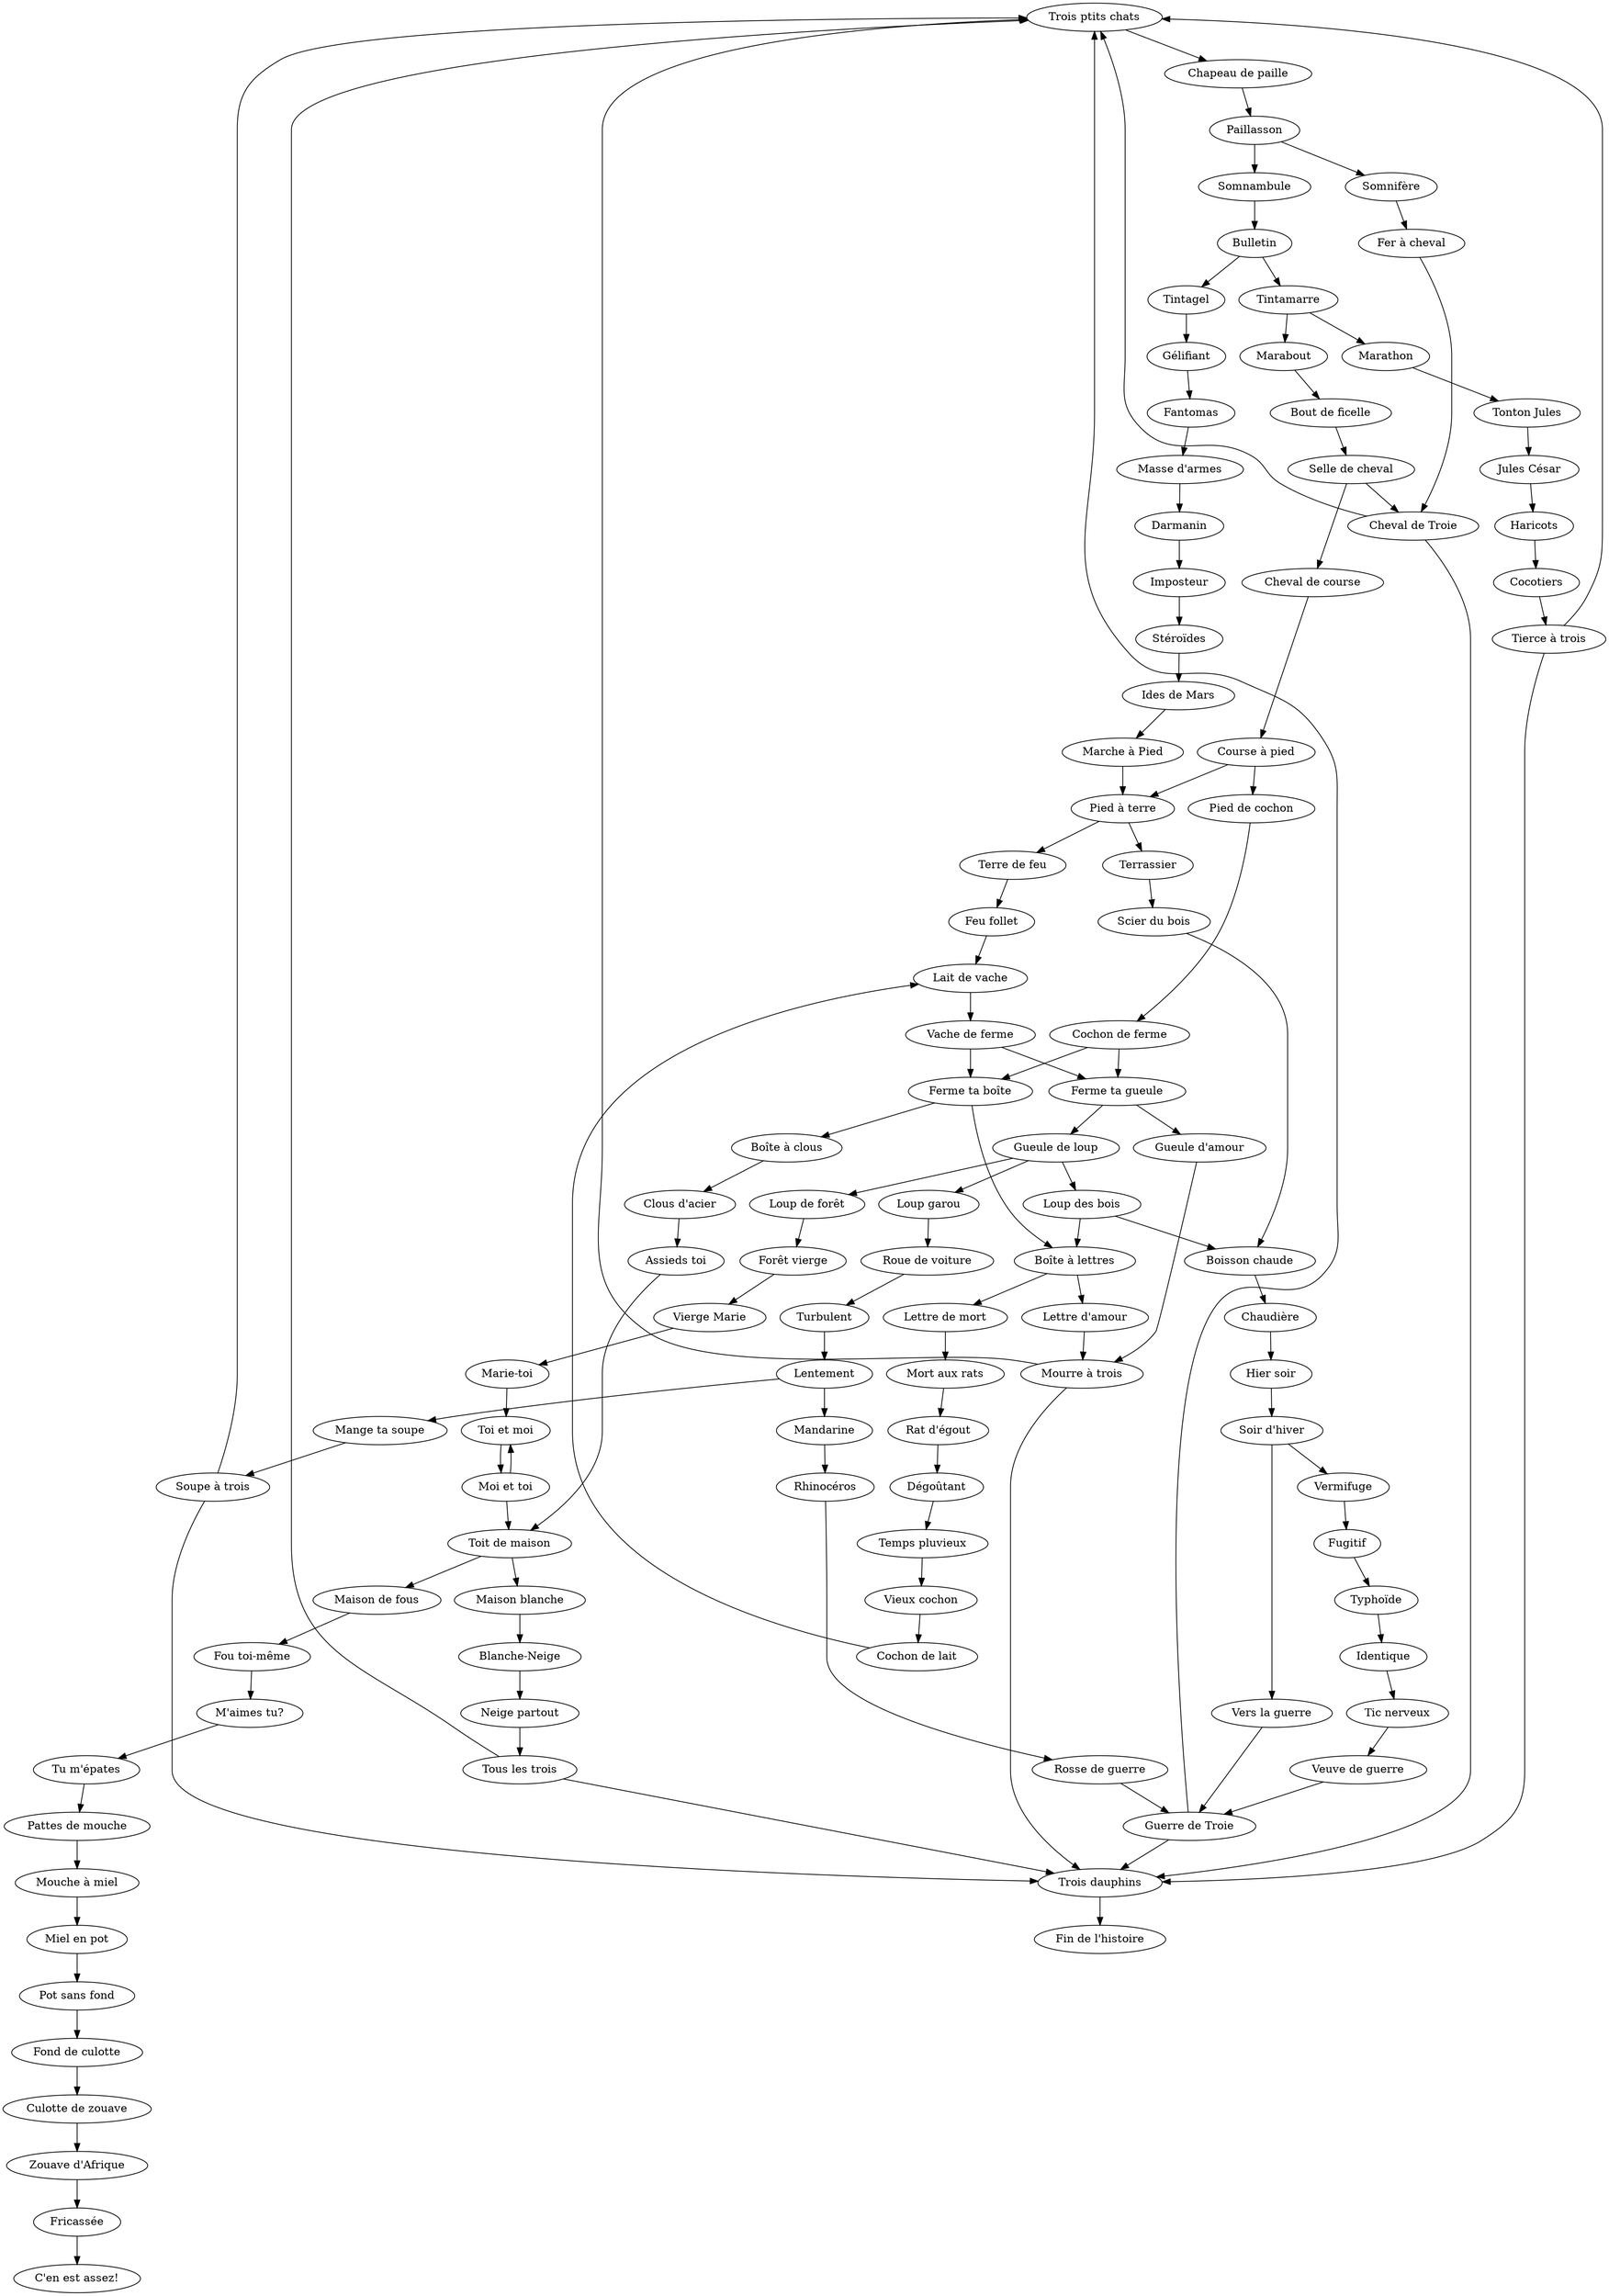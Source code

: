 digraph {
"Trois ptits chats" -> "Chapeau de paille"
"Chapeau de paille" -> "Paillasson"
"Paillasson" -> "Somnambule"
"Somnambule" -> "Bulletin"
"Bulletin" -> "Tintamarre"
"Tintamarre" -> "Marabout"
"Marabout" -> "Bout de ficelle"
"Bout de ficelle" -> "Selle de cheval"
"Selle de cheval" -> "Cheval de course"
"Cheval de course" -> "Course à pied"
"Course à pied" -> "Pied à terre"
"Pied à terre" -> "Terre de feu"
"Terre de feu" -> "Feu follet"
"Feu follet" -> "Lait de vache"
"Lait de vache" -> "Vache de ferme"
"Vache de ferme" -> "Ferme ta gueule"
"Ferme ta gueule" -> "Gueule de loup"
"Gueule de loup" -> "Loup des bois"
"Loup des bois" -> "Boîte à lettres"
"Boîte à lettres" -> "Lettre d'amour"
"Lettre d'amour" -> "Mourre à trois"
"Mourre à trois" -> "Trois ptits chats"

"Paillasson" -> "Somnifère"
"Somnifère" -> "Fer à cheval"
"Fer à cheval" -> "Cheval de Troie"
"Cheval de Troie" -> "Trois ptits chats"

"Pied à terre" -> "Terrassier"
"Terrassier" -> "Scier du bois"
"Scier du bois" -> "Boisson chaude"
"Boisson chaude" -> "Chaudière"
"Chaudière" -> "Hier soir"
"Hier soir" -> "Soir d'hiver"
"Soir d'hiver" -> "Vermifuge"
"Vermifuge" -> "Fugitif"
"Fugitif" -> "Typhoïde"
"Typhoïde" -> "Identique"
"Identique" -> "Tic nerveux"
"Tic nerveux" -> "Veuve de guerre"
"Veuve de guerre" -> "Guerre de Troie"
"Guerre de Troie" -> "Trois ptits chats"

"Soir d'hiver" -> "Vers la guerre"
"Vers la guerre" -> "Guerre de Troie"
"Selle de cheval" -> "Cheval de Troie"

"Vache de ferme" -> "Ferme ta boîte"
"Ferme ta boîte" -> "Boîte à lettres"

"Boîte à lettres" -> "Lettre de mort"
"Lettre de mort" -> "Mort aux rats"
"Mort aux rats" -> "Rat d'égout"
"Rat d'égout" -> "Dégoûtant"
"Dégoûtant" -> "Temps pluvieux"
"Temps pluvieux" -> "Vieux cochon"
"Vieux cochon" -> "Cochon de lait"
"Cochon de lait" -> "Lait de vache"

"Ferme ta gueule" -> "Gueule d'amour"
"Gueule d'amour" -> "Mourre à trois"

"Bulletin" -> "Tintagel"
"Tintagel" -> "Gélifiant"
"Gélifiant" -> "Fantomas"
"Fantomas" -> "Masse d'armes"
"Masse d'armes" -> "Darmanin"
"Darmanin" -> "Imposteur"
"Imposteur" -> "Stéroïdes"
"Stéroïdes" -> "Ides de Mars"
"Ides de Mars" -> "Marche à Pied"
"Marche à Pied" -> "Pied à terre"

"Tintamarre" -> "Marathon"
"Marathon" -> "Tonton Jules"
"Tonton Jules" -> "Jules César"
"Jules César" -> "Haricots"
"Haricots" -> "Cocotiers"
"Cocotiers" -> "Tierce à trois"
"Tierce à trois" -> "Trois ptits chats"

"Gueule de loup" -> "Loup garou"
"Loup garou" -> "Roue de voiture"
"Roue de voiture" -> "Turbulent"
"Turbulent" -> "Lentement"
"Lentement" -> "Mange ta soupe"
"Mange ta soupe" -> "Soupe à trois"
"Soupe à trois" -> "Trois ptits chats"
"Soupe à trois" -> "Trois dauphins"

"Loup des bois" -> "Boisson chaude"

"Lentement" -> "Mandarine"
"Mandarine" -> "Rhinocéros"
"Rhinocéros" -> "Rosse de guerre"
"Rosse de guerre" -> "Guerre de Troie"

"Course à pied" -> "Pied de cochon"
"Pied de cochon" -> "Cochon de ferme"
"Cochon de ferme" -> "Ferme ta gueule"

"Cochon de ferme" -> "Ferme ta boîte"

"Mourre à trois" -> "Trois dauphins"
"Guerre de Troie" -> "Trois dauphins"
"Cheval de Troie" -> "Trois dauphins"
"Tierce à trois" -> "Trois dauphins"
"Trois dauphins" -> "Fin de l'histoire"

"Gueule de loup" -> "Loup de forêt"
"Loup de forêt" -> "Forêt vierge"
"Forêt vierge" -> "Vierge Marie"
"Vierge Marie" -> "Marie-toi"
"Marie-toi" -> "Toi et moi"
"Toi et moi" -> "Moi et toi"
"Moi et toi" -> "Toi et moi"
"Moi et toi" -> "Toit de maison"
"Toit de maison" -> "Maison blanche"
"Maison blanche" -> "Blanche-Neige"
"Blanche-Neige" -> "Neige partout"
"Neige partout" -> "Tous les trois"
"Tous les trois" -> "Trois ptits chats"
"Tous les trois" -> "Trois dauphins"

/* "Boite a clous" branch */

"Ferme ta boîte" 
    -> "Boîte à clous" 
    -> "Clous d'acier"
    -> "Assieds toi" 
    -> "Toit de maison"
    -> "Maison de fous"
    -> "Fou toi-même"
    -> "M'aimes tu?"
    -> "Tu m'épates"
    -> "Pattes de mouche"
    -> "Mouche à miel"
    -> "Miel en pot"
    -> "Pot sans fond"
    -> "Fond de culotte"
    -> "Culotte de zouave"
    -> "Zouave d'Afrique"
    -> "Fricassée"
    -> "C'en est assez!"
}